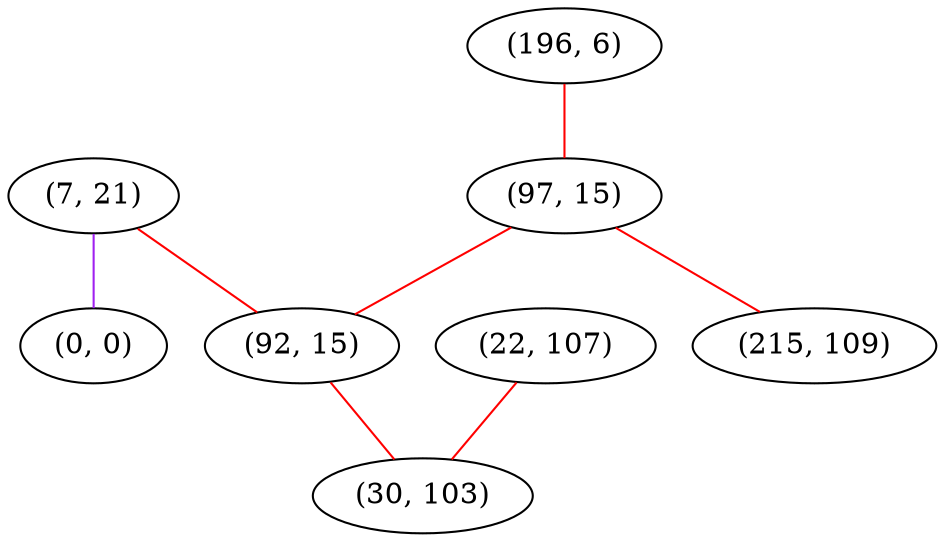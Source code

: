 graph "" {
"(7, 21)";
"(196, 6)";
"(97, 15)";
"(92, 15)";
"(0, 0)";
"(22, 107)";
"(215, 109)";
"(30, 103)";
"(7, 21)" -- "(92, 15)"  [color=red, key=0, weight=1];
"(7, 21)" -- "(0, 0)"  [color=purple, key=0, weight=4];
"(196, 6)" -- "(97, 15)"  [color=red, key=0, weight=1];
"(97, 15)" -- "(92, 15)"  [color=red, key=0, weight=1];
"(97, 15)" -- "(215, 109)"  [color=red, key=0, weight=1];
"(92, 15)" -- "(30, 103)"  [color=red, key=0, weight=1];
"(22, 107)" -- "(30, 103)"  [color=red, key=0, weight=1];
}
